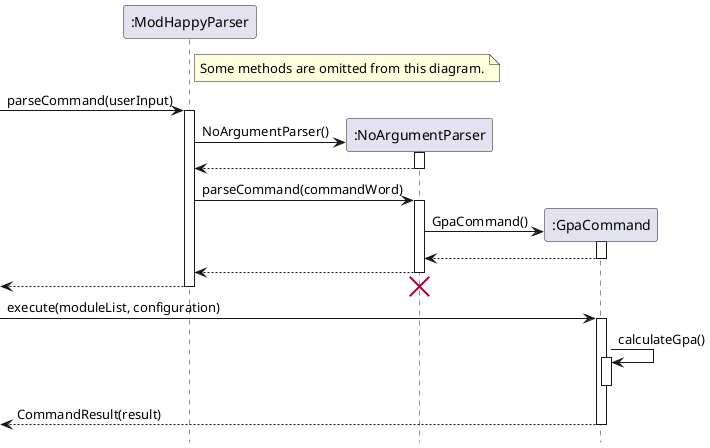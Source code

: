 @startuml
'https://plantuml.com/sequence-diagram

skinparam shadowing false
participant ":ModHappyParser" as ModHappyParser
participant ":NoArgumentParser" as NoArgumentParser
participant ":GpaCommand" as GpaCommand
hide footbox

note right of ModHappyParser
Some methods are omitted from this diagram.
end note

[->ModHappyParser:parseCommand(userInput)
activate ModHappyParser
create NoArgumentParser
ModHappyParser -> NoArgumentParser: NoArgumentParser()
activate NoArgumentParser
return

ModHappyParser -> NoArgumentParser: parseCommand(commandWord)
activate NoArgumentParser
create GpaCommand
NoArgumentParser -> GpaCommand: GpaCommand()
activate GpaCommand
return
return
return

destroy NoArgumentParser

[->GpaCommand:execute(moduleList, configuration)
activate GpaCommand

GpaCommand -> GpaCommand: calculateGpa()
activate GpaCommand
deactivate GpaCommand

return CommandResult(result)

@enduml